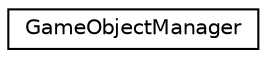 digraph "Graphical Class Hierarchy"
{
  edge [fontname="Helvetica",fontsize="10",labelfontname="Helvetica",labelfontsize="10"];
  node [fontname="Helvetica",fontsize="10",shape=record];
  rankdir="LR";
  Node1 [label="GameObjectManager",height=0.2,width=0.4,color="black", fillcolor="white", style="filled",URL="$class_game_object_manager.html",tooltip="The game object manager header file. "];
}
